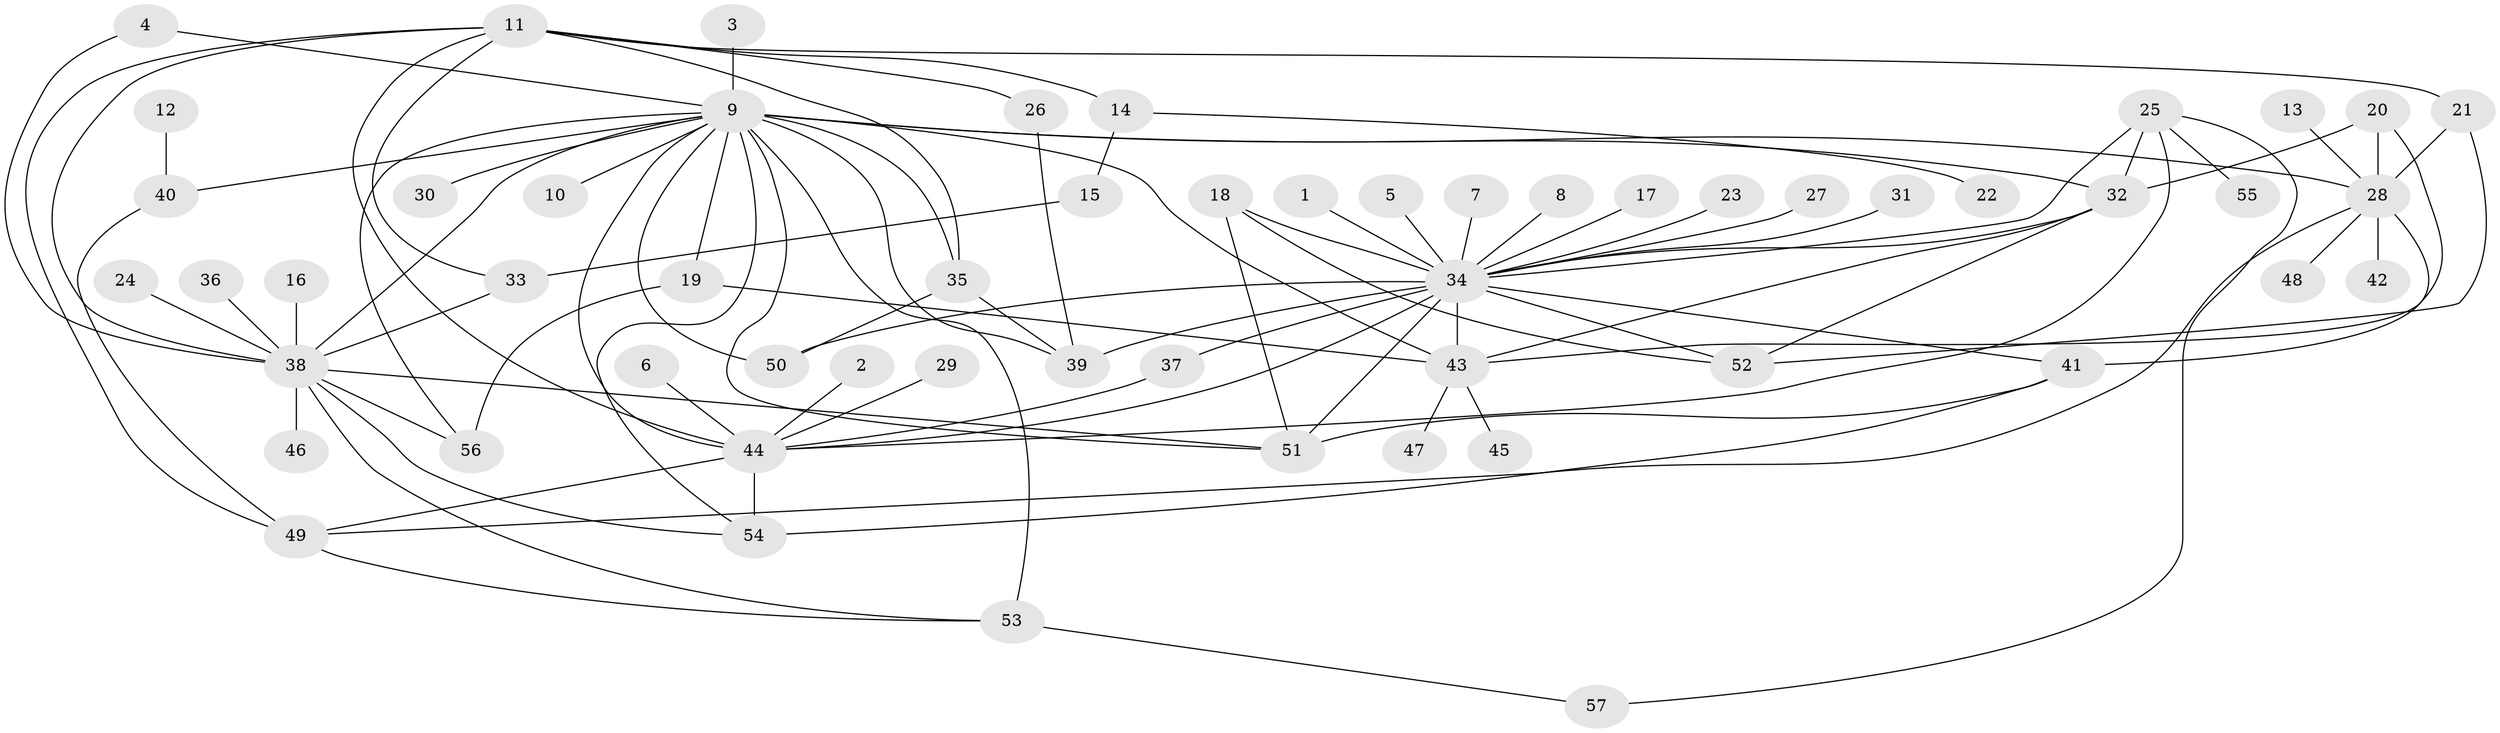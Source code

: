 // original degree distribution, {7: 0.017699115044247787, 14: 0.017699115044247787, 23: 0.008849557522123894, 1: 0.49557522123893805, 10: 0.008849557522123894, 4: 0.10619469026548672, 5: 0.05309734513274336, 2: 0.17699115044247787, 24: 0.008849557522123894, 12: 0.008849557522123894, 3: 0.07964601769911504, 6: 0.017699115044247787}
// Generated by graph-tools (version 1.1) at 2025/36/03/04/25 23:36:39]
// undirected, 57 vertices, 95 edges
graph export_dot {
  node [color=gray90,style=filled];
  1;
  2;
  3;
  4;
  5;
  6;
  7;
  8;
  9;
  10;
  11;
  12;
  13;
  14;
  15;
  16;
  17;
  18;
  19;
  20;
  21;
  22;
  23;
  24;
  25;
  26;
  27;
  28;
  29;
  30;
  31;
  32;
  33;
  34;
  35;
  36;
  37;
  38;
  39;
  40;
  41;
  42;
  43;
  44;
  45;
  46;
  47;
  48;
  49;
  50;
  51;
  52;
  53;
  54;
  55;
  56;
  57;
  1 -- 34 [weight=1.0];
  2 -- 44 [weight=1.0];
  3 -- 9 [weight=1.0];
  4 -- 9 [weight=1.0];
  4 -- 38 [weight=1.0];
  5 -- 34 [weight=1.0];
  6 -- 44 [weight=1.0];
  7 -- 34 [weight=1.0];
  8 -- 34 [weight=1.0];
  9 -- 10 [weight=1.0];
  9 -- 19 [weight=1.0];
  9 -- 28 [weight=1.0];
  9 -- 30 [weight=1.0];
  9 -- 32 [weight=1.0];
  9 -- 35 [weight=1.0];
  9 -- 38 [weight=1.0];
  9 -- 39 [weight=1.0];
  9 -- 40 [weight=1.0];
  9 -- 43 [weight=1.0];
  9 -- 44 [weight=1.0];
  9 -- 50 [weight=1.0];
  9 -- 51 [weight=1.0];
  9 -- 53 [weight=2.0];
  9 -- 54 [weight=1.0];
  9 -- 56 [weight=1.0];
  11 -- 14 [weight=1.0];
  11 -- 21 [weight=1.0];
  11 -- 26 [weight=1.0];
  11 -- 33 [weight=1.0];
  11 -- 35 [weight=1.0];
  11 -- 38 [weight=1.0];
  11 -- 44 [weight=1.0];
  11 -- 49 [weight=1.0];
  12 -- 40 [weight=1.0];
  13 -- 28 [weight=1.0];
  14 -- 15 [weight=1.0];
  14 -- 22 [weight=1.0];
  15 -- 33 [weight=1.0];
  16 -- 38 [weight=1.0];
  17 -- 34 [weight=1.0];
  18 -- 34 [weight=1.0];
  18 -- 51 [weight=1.0];
  18 -- 52 [weight=1.0];
  19 -- 43 [weight=1.0];
  19 -- 56 [weight=1.0];
  20 -- 28 [weight=1.0];
  20 -- 32 [weight=1.0];
  20 -- 43 [weight=1.0];
  21 -- 28 [weight=1.0];
  21 -- 52 [weight=1.0];
  23 -- 34 [weight=1.0];
  24 -- 38 [weight=1.0];
  25 -- 32 [weight=2.0];
  25 -- 34 [weight=1.0];
  25 -- 44 [weight=1.0];
  25 -- 55 [weight=1.0];
  25 -- 57 [weight=1.0];
  26 -- 39 [weight=1.0];
  27 -- 34 [weight=1.0];
  28 -- 41 [weight=1.0];
  28 -- 42 [weight=1.0];
  28 -- 48 [weight=2.0];
  28 -- 49 [weight=1.0];
  29 -- 44 [weight=1.0];
  31 -- 34 [weight=1.0];
  32 -- 34 [weight=1.0];
  32 -- 43 [weight=1.0];
  32 -- 52 [weight=1.0];
  33 -- 38 [weight=1.0];
  34 -- 37 [weight=1.0];
  34 -- 39 [weight=2.0];
  34 -- 41 [weight=1.0];
  34 -- 43 [weight=1.0];
  34 -- 44 [weight=1.0];
  34 -- 50 [weight=1.0];
  34 -- 51 [weight=2.0];
  34 -- 52 [weight=1.0];
  35 -- 39 [weight=1.0];
  35 -- 50 [weight=1.0];
  36 -- 38 [weight=1.0];
  37 -- 44 [weight=1.0];
  38 -- 46 [weight=1.0];
  38 -- 51 [weight=1.0];
  38 -- 53 [weight=1.0];
  38 -- 54 [weight=1.0];
  38 -- 56 [weight=1.0];
  40 -- 49 [weight=1.0];
  41 -- 51 [weight=1.0];
  41 -- 54 [weight=1.0];
  43 -- 45 [weight=1.0];
  43 -- 47 [weight=1.0];
  44 -- 49 [weight=1.0];
  44 -- 54 [weight=2.0];
  49 -- 53 [weight=1.0];
  53 -- 57 [weight=1.0];
}
